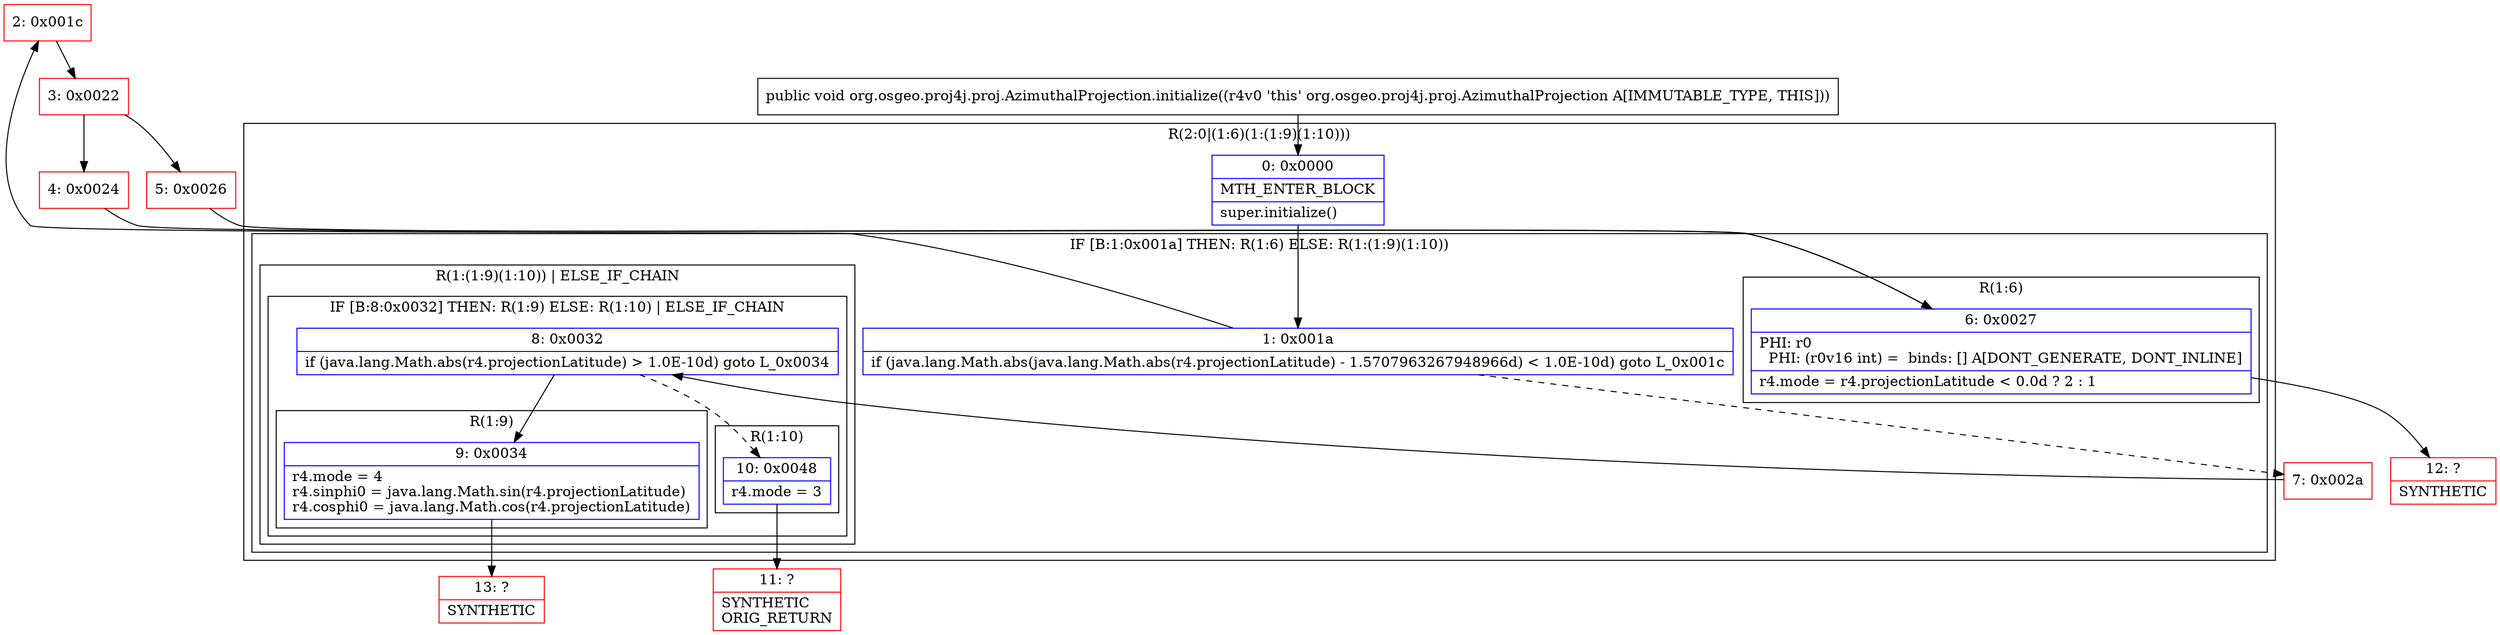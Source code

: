 digraph "CFG fororg.osgeo.proj4j.proj.AzimuthalProjection.initialize()V" {
subgraph cluster_Region_1518486726 {
label = "R(2:0|(1:6)(1:(1:9)(1:10)))";
node [shape=record,color=blue];
Node_0 [shape=record,label="{0\:\ 0x0000|MTH_ENTER_BLOCK\l|super.initialize()\l}"];
subgraph cluster_IfRegion_819352767 {
label = "IF [B:1:0x001a] THEN: R(1:6) ELSE: R(1:(1:9)(1:10))";
node [shape=record,color=blue];
Node_1 [shape=record,label="{1\:\ 0x001a|if (java.lang.Math.abs(java.lang.Math.abs(r4.projectionLatitude) \- 1.5707963267948966d) \< 1.0E\-10d) goto L_0x001c\l}"];
subgraph cluster_Region_972142736 {
label = "R(1:6)";
node [shape=record,color=blue];
Node_6 [shape=record,label="{6\:\ 0x0027|PHI: r0 \l  PHI: (r0v16 int) =  binds: [] A[DONT_GENERATE, DONT_INLINE]\l|r4.mode = r4.projectionLatitude \< 0.0d ? 2 : 1\l}"];
}
subgraph cluster_Region_1777591626 {
label = "R(1:(1:9)(1:10)) | ELSE_IF_CHAIN\l";
node [shape=record,color=blue];
subgraph cluster_IfRegion_555694278 {
label = "IF [B:8:0x0032] THEN: R(1:9) ELSE: R(1:10) | ELSE_IF_CHAIN\l";
node [shape=record,color=blue];
Node_8 [shape=record,label="{8\:\ 0x0032|if (java.lang.Math.abs(r4.projectionLatitude) \> 1.0E\-10d) goto L_0x0034\l}"];
subgraph cluster_Region_602858486 {
label = "R(1:9)";
node [shape=record,color=blue];
Node_9 [shape=record,label="{9\:\ 0x0034|r4.mode = 4\lr4.sinphi0 = java.lang.Math.sin(r4.projectionLatitude)\lr4.cosphi0 = java.lang.Math.cos(r4.projectionLatitude)\l}"];
}
subgraph cluster_Region_401603107 {
label = "R(1:10)";
node [shape=record,color=blue];
Node_10 [shape=record,label="{10\:\ 0x0048|r4.mode = 3\l}"];
}
}
}
}
}
Node_2 [shape=record,color=red,label="{2\:\ 0x001c}"];
Node_3 [shape=record,color=red,label="{3\:\ 0x0022}"];
Node_4 [shape=record,color=red,label="{4\:\ 0x0024}"];
Node_5 [shape=record,color=red,label="{5\:\ 0x0026}"];
Node_7 [shape=record,color=red,label="{7\:\ 0x002a}"];
Node_11 [shape=record,color=red,label="{11\:\ ?|SYNTHETIC\lORIG_RETURN\l}"];
Node_12 [shape=record,color=red,label="{12\:\ ?|SYNTHETIC\l}"];
Node_13 [shape=record,color=red,label="{13\:\ ?|SYNTHETIC\l}"];
MethodNode[shape=record,label="{public void org.osgeo.proj4j.proj.AzimuthalProjection.initialize((r4v0 'this' org.osgeo.proj4j.proj.AzimuthalProjection A[IMMUTABLE_TYPE, THIS])) }"];
MethodNode -> Node_0;
Node_0 -> Node_1;
Node_1 -> Node_2;
Node_1 -> Node_7[style=dashed];
Node_6 -> Node_12;
Node_8 -> Node_9;
Node_8 -> Node_10[style=dashed];
Node_9 -> Node_13;
Node_10 -> Node_11;
Node_2 -> Node_3;
Node_3 -> Node_4;
Node_3 -> Node_5;
Node_4 -> Node_6;
Node_5 -> Node_6;
Node_7 -> Node_8;
}

